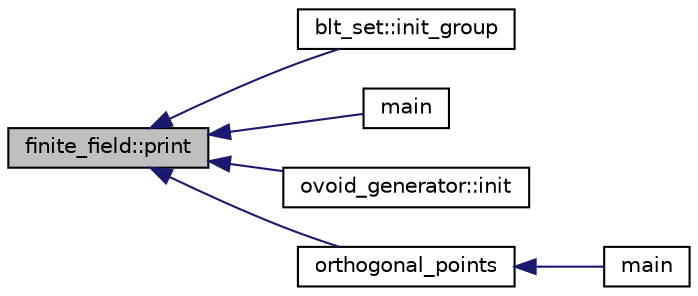 digraph "finite_field::print"
{
  edge [fontname="Helvetica",fontsize="10",labelfontname="Helvetica",labelfontsize="10"];
  node [fontname="Helvetica",fontsize="10",shape=record];
  rankdir="LR";
  Node15426 [label="finite_field::print",height=0.2,width=0.4,color="black", fillcolor="grey75", style="filled", fontcolor="black"];
  Node15426 -> Node15427 [dir="back",color="midnightblue",fontsize="10",style="solid",fontname="Helvetica"];
  Node15427 [label="blt_set::init_group",height=0.2,width=0.4,color="black", fillcolor="white", style="filled",URL="$d1/d3d/classblt__set.html#a9e5aede3bbac6f5e1dd31a8965bba200"];
  Node15426 -> Node15428 [dir="back",color="midnightblue",fontsize="10",style="solid",fontname="Helvetica"];
  Node15428 [label="main",height=0.2,width=0.4,color="black", fillcolor="white", style="filled",URL="$d1/d15/apps_2combinatorics_2orthogonal_8_c.html#a3c04138a5bfe5d72780bb7e82a18e627"];
  Node15426 -> Node15429 [dir="back",color="midnightblue",fontsize="10",style="solid",fontname="Helvetica"];
  Node15429 [label="ovoid_generator::init",height=0.2,width=0.4,color="black", fillcolor="white", style="filled",URL="$d3/daf/classovoid__generator.html#a44d90a4751554076f432f35089a964c2"];
  Node15426 -> Node15430 [dir="back",color="midnightblue",fontsize="10",style="solid",fontname="Helvetica"];
  Node15430 [label="orthogonal_points",height=0.2,width=0.4,color="black", fillcolor="white", style="filled",URL="$d7/d83/points_8_c.html#a2a86a595e599aecd619f0046595252e4"];
  Node15430 -> Node15431 [dir="back",color="midnightblue",fontsize="10",style="solid",fontname="Helvetica"];
  Node15431 [label="main",height=0.2,width=0.4,color="black", fillcolor="white", style="filled",URL="$d7/d83/points_8_c.html#a3c04138a5bfe5d72780bb7e82a18e627"];
}
